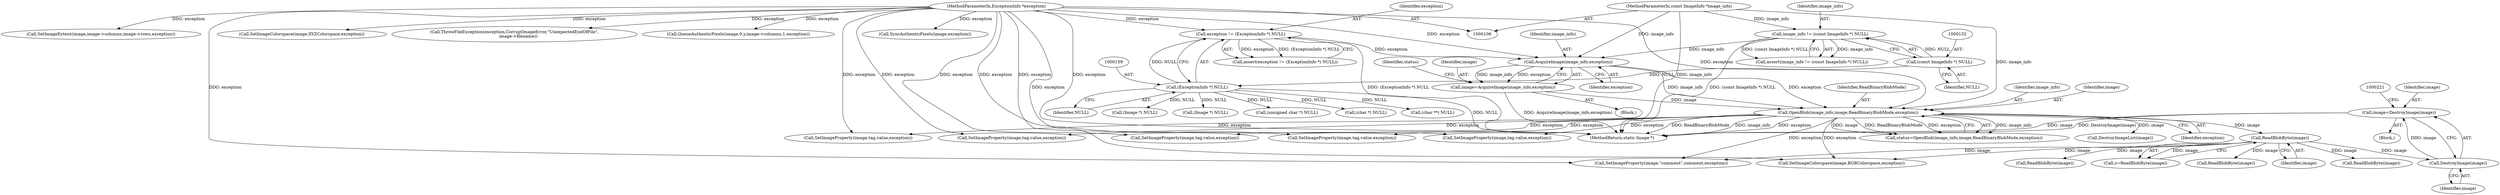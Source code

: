 digraph "0_ImageMagick_97aa7d7cfd2027f6ba7ce42caf8b798541b9cdc6@pointer" {
"1000215" [label="(Call,image=DestroyImage(image))"];
"1000217" [label="(Call,DestroyImage(image))"];
"1000208" [label="(Call,ReadBlobByte(image))"];
"1000174" [label="(Call,OpenBlob(image_info,image,ReadBinaryBlobMode,exception))"];
"1000169" [label="(Call,AcquireImage(image_info,exception))"];
"1000129" [label="(Call,image_info != (const ImageInfo *) NULL)"];
"1000107" [label="(MethodParameterIn,const ImageInfo *image_info)"];
"1000131" [label="(Call,(const ImageInfo *) NULL)"];
"1000156" [label="(Call,exception != (ExceptionInfo *) NULL)"];
"1000108" [label="(MethodParameterIn,ExceptionInfo *exception)"];
"1000158" [label="(Call,(ExceptionInfo *) NULL)"];
"1000167" [label="(Call,image=AcquireImage(image_info,exception))"];
"1000214" [label="(Block,)"];
"1000218" [label="(Identifier,image)"];
"1000217" [label="(Call,DestroyImage(image))"];
"1000255" [label="(Call,(char *) NULL)"];
"1000175" [label="(Identifier,image_info)"];
"1000170" [label="(Identifier,image_info)"];
"1000129" [label="(Call,image_info != (const ImageInfo *) NULL)"];
"1000705" [label="(Call,SetImageProperty(image,tag,value,exception))"];
"1000130" [label="(Identifier,image_info)"];
"1000158" [label="(Call,(ExceptionInfo *) NULL)"];
"1000760" [label="(Call,SetImageProperty(image,tag,value,exception))"];
"1000516" [label="(Call,SetImageProperty(image,tag,value,exception))"];
"1000169" [label="(Call,AcquireImage(image_info,exception))"];
"1000216" [label="(Identifier,image)"];
"1000538" [label="(Call,(char **) NULL)"];
"1000160" [label="(Identifier,NULL)"];
"1000208" [label="(Call,ReadBlobByte(image))"];
"1000349" [label="(Call,SetImageProperty(image,\"comment\",comment,exception))"];
"1000172" [label="(Call,status=OpenBlob(image_info,image,ReadBinaryBlobMode,exception))"];
"1000890" [label="(Call,SetImageExtent(image,image->columns,image->rows,exception))"];
"1000167" [label="(Call,image=AcquireImage(image_info,exception))"];
"1000156" [label="(Call,exception != (ExceptionInfo *) NULL)"];
"1000157" [label="(Identifier,exception)"];
"1001425" [label="(MethodReturn,static Image *)"];
"1000171" [label="(Identifier,exception)"];
"1000155" [label="(Call,assert(exception != (ExceptionInfo *) NULL))"];
"1000173" [label="(Identifier,status)"];
"1000852" [label="(Call,SetImageColorspace(image,XYZColorspace,exception))"];
"1000206" [label="(Call,c=ReadBlobByte(image))"];
"1001411" [label="(Call,ThrowFileException(exception,CorruptImageError,\"UnexpectedEndOfFile\",\n      image->filename))"];
"1000189" [label="(Call,(Image *) NULL)"];
"1000220" [label="(Call,(Image *) NULL)"];
"1000186" [label="(Call,DestroyImageList(image))"];
"1001192" [label="(Call,QueueAuthenticPixels(image,0,y,image->columns,1,exception))"];
"1000174" [label="(Call,OpenBlob(image_info,image,ReadBinaryBlobMode,exception))"];
"1000176" [label="(Identifier,image)"];
"1000215" [label="(Call,image=DestroyImage(image))"];
"1000168" [label="(Identifier,image)"];
"1000370" [label="(Call,ReadBlobByte(image))"];
"1000128" [label="(Call,assert(image_info != (const ImageInfo *) NULL))"];
"1000209" [label="(Identifier,image)"];
"1000922" [label="(Call,(unsigned char *) NULL)"];
"1000133" [label="(Identifier,NULL)"];
"1000107" [label="(MethodParameterIn,const ImageInfo *image_info)"];
"1000272" [label="(Call,ReadBlobByte(image))"];
"1000551" [label="(Call,SetImageProperty(image,tag,value,exception))"];
"1000777" [label="(Call,SetImageProperty(image,tag,value,exception))"];
"1000109" [label="(Block,)"];
"1000178" [label="(Identifier,exception)"];
"1000177" [label="(Identifier,ReadBinaryBlobMode)"];
"1001379" [label="(Call,SyncAuthenticPixels(image,exception))"];
"1000840" [label="(Call,SetImageColorspace(image,RGBColorspace,exception))"];
"1000397" [label="(Call,ReadBlobByte(image))"];
"1000131" [label="(Call,(const ImageInfo *) NULL)"];
"1000108" [label="(MethodParameterIn,ExceptionInfo *exception)"];
"1000215" -> "1000214"  [label="AST: "];
"1000215" -> "1000217"  [label="CFG: "];
"1000216" -> "1000215"  [label="AST: "];
"1000217" -> "1000215"  [label="AST: "];
"1000221" -> "1000215"  [label="CFG: "];
"1000215" -> "1001425"  [label="DDG: image"];
"1000215" -> "1001425"  [label="DDG: DestroyImage(image)"];
"1000217" -> "1000215"  [label="DDG: image"];
"1000217" -> "1000218"  [label="CFG: "];
"1000218" -> "1000217"  [label="AST: "];
"1000208" -> "1000217"  [label="DDG: image"];
"1000208" -> "1000206"  [label="AST: "];
"1000208" -> "1000209"  [label="CFG: "];
"1000209" -> "1000208"  [label="AST: "];
"1000206" -> "1000208"  [label="CFG: "];
"1000208" -> "1000206"  [label="DDG: image"];
"1000174" -> "1000208"  [label="DDG: image"];
"1000208" -> "1000272"  [label="DDG: image"];
"1000208" -> "1000349"  [label="DDG: image"];
"1000208" -> "1000370"  [label="DDG: image"];
"1000208" -> "1000397"  [label="DDG: image"];
"1000208" -> "1000840"  [label="DDG: image"];
"1000174" -> "1000172"  [label="AST: "];
"1000174" -> "1000178"  [label="CFG: "];
"1000175" -> "1000174"  [label="AST: "];
"1000176" -> "1000174"  [label="AST: "];
"1000177" -> "1000174"  [label="AST: "];
"1000178" -> "1000174"  [label="AST: "];
"1000172" -> "1000174"  [label="CFG: "];
"1000174" -> "1001425"  [label="DDG: exception"];
"1000174" -> "1001425"  [label="DDG: ReadBinaryBlobMode"];
"1000174" -> "1001425"  [label="DDG: image_info"];
"1000174" -> "1000172"  [label="DDG: image_info"];
"1000174" -> "1000172"  [label="DDG: image"];
"1000174" -> "1000172"  [label="DDG: ReadBinaryBlobMode"];
"1000174" -> "1000172"  [label="DDG: exception"];
"1000169" -> "1000174"  [label="DDG: image_info"];
"1000169" -> "1000174"  [label="DDG: exception"];
"1000107" -> "1000174"  [label="DDG: image_info"];
"1000167" -> "1000174"  [label="DDG: image"];
"1000108" -> "1000174"  [label="DDG: exception"];
"1000174" -> "1000186"  [label="DDG: image"];
"1000174" -> "1000349"  [label="DDG: exception"];
"1000174" -> "1000516"  [label="DDG: exception"];
"1000174" -> "1000551"  [label="DDG: exception"];
"1000174" -> "1000705"  [label="DDG: exception"];
"1000174" -> "1000760"  [label="DDG: exception"];
"1000174" -> "1000777"  [label="DDG: exception"];
"1000174" -> "1000840"  [label="DDG: exception"];
"1000169" -> "1000167"  [label="AST: "];
"1000169" -> "1000171"  [label="CFG: "];
"1000170" -> "1000169"  [label="AST: "];
"1000171" -> "1000169"  [label="AST: "];
"1000167" -> "1000169"  [label="CFG: "];
"1000169" -> "1000167"  [label="DDG: image_info"];
"1000169" -> "1000167"  [label="DDG: exception"];
"1000129" -> "1000169"  [label="DDG: image_info"];
"1000107" -> "1000169"  [label="DDG: image_info"];
"1000156" -> "1000169"  [label="DDG: exception"];
"1000108" -> "1000169"  [label="DDG: exception"];
"1000129" -> "1000128"  [label="AST: "];
"1000129" -> "1000131"  [label="CFG: "];
"1000130" -> "1000129"  [label="AST: "];
"1000131" -> "1000129"  [label="AST: "];
"1000128" -> "1000129"  [label="CFG: "];
"1000129" -> "1001425"  [label="DDG: (const ImageInfo *) NULL"];
"1000129" -> "1000128"  [label="DDG: image_info"];
"1000129" -> "1000128"  [label="DDG: (const ImageInfo *) NULL"];
"1000107" -> "1000129"  [label="DDG: image_info"];
"1000131" -> "1000129"  [label="DDG: NULL"];
"1000107" -> "1000106"  [label="AST: "];
"1000107" -> "1001425"  [label="DDG: image_info"];
"1000131" -> "1000133"  [label="CFG: "];
"1000132" -> "1000131"  [label="AST: "];
"1000133" -> "1000131"  [label="AST: "];
"1000131" -> "1000158"  [label="DDG: NULL"];
"1000156" -> "1000155"  [label="AST: "];
"1000156" -> "1000158"  [label="CFG: "];
"1000157" -> "1000156"  [label="AST: "];
"1000158" -> "1000156"  [label="AST: "];
"1000155" -> "1000156"  [label="CFG: "];
"1000156" -> "1001425"  [label="DDG: (ExceptionInfo *) NULL"];
"1000156" -> "1000155"  [label="DDG: exception"];
"1000156" -> "1000155"  [label="DDG: (ExceptionInfo *) NULL"];
"1000108" -> "1000156"  [label="DDG: exception"];
"1000158" -> "1000156"  [label="DDG: NULL"];
"1000108" -> "1000106"  [label="AST: "];
"1000108" -> "1001425"  [label="DDG: exception"];
"1000108" -> "1000349"  [label="DDG: exception"];
"1000108" -> "1000516"  [label="DDG: exception"];
"1000108" -> "1000551"  [label="DDG: exception"];
"1000108" -> "1000705"  [label="DDG: exception"];
"1000108" -> "1000760"  [label="DDG: exception"];
"1000108" -> "1000777"  [label="DDG: exception"];
"1000108" -> "1000840"  [label="DDG: exception"];
"1000108" -> "1000852"  [label="DDG: exception"];
"1000108" -> "1000890"  [label="DDG: exception"];
"1000108" -> "1001192"  [label="DDG: exception"];
"1000108" -> "1001379"  [label="DDG: exception"];
"1000108" -> "1001411"  [label="DDG: exception"];
"1000158" -> "1000160"  [label="CFG: "];
"1000159" -> "1000158"  [label="AST: "];
"1000160" -> "1000158"  [label="AST: "];
"1000158" -> "1001425"  [label="DDG: NULL"];
"1000158" -> "1000189"  [label="DDG: NULL"];
"1000158" -> "1000220"  [label="DDG: NULL"];
"1000158" -> "1000255"  [label="DDG: NULL"];
"1000158" -> "1000538"  [label="DDG: NULL"];
"1000158" -> "1000922"  [label="DDG: NULL"];
"1000167" -> "1000109"  [label="AST: "];
"1000168" -> "1000167"  [label="AST: "];
"1000173" -> "1000167"  [label="CFG: "];
"1000167" -> "1001425"  [label="DDG: AcquireImage(image_info,exception)"];
}
